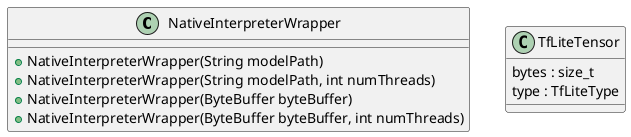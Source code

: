 @startuml
class NativeInterpreterWrapper {
    + {method} NativeInterpreterWrapper(String modelPath)
    + {method} NativeInterpreterWrapper(String modelPath, int numThreads)
    + {method} NativeInterpreterWrapper(ByteBuffer byteBuffer)
    + {method} NativeInterpreterWrapper(ByteBuffer byteBuffer, int numThreads)
}

class TfLiteTensor {
{field} bytes : size_t
{field} type : TfLiteType
}
@enduml
